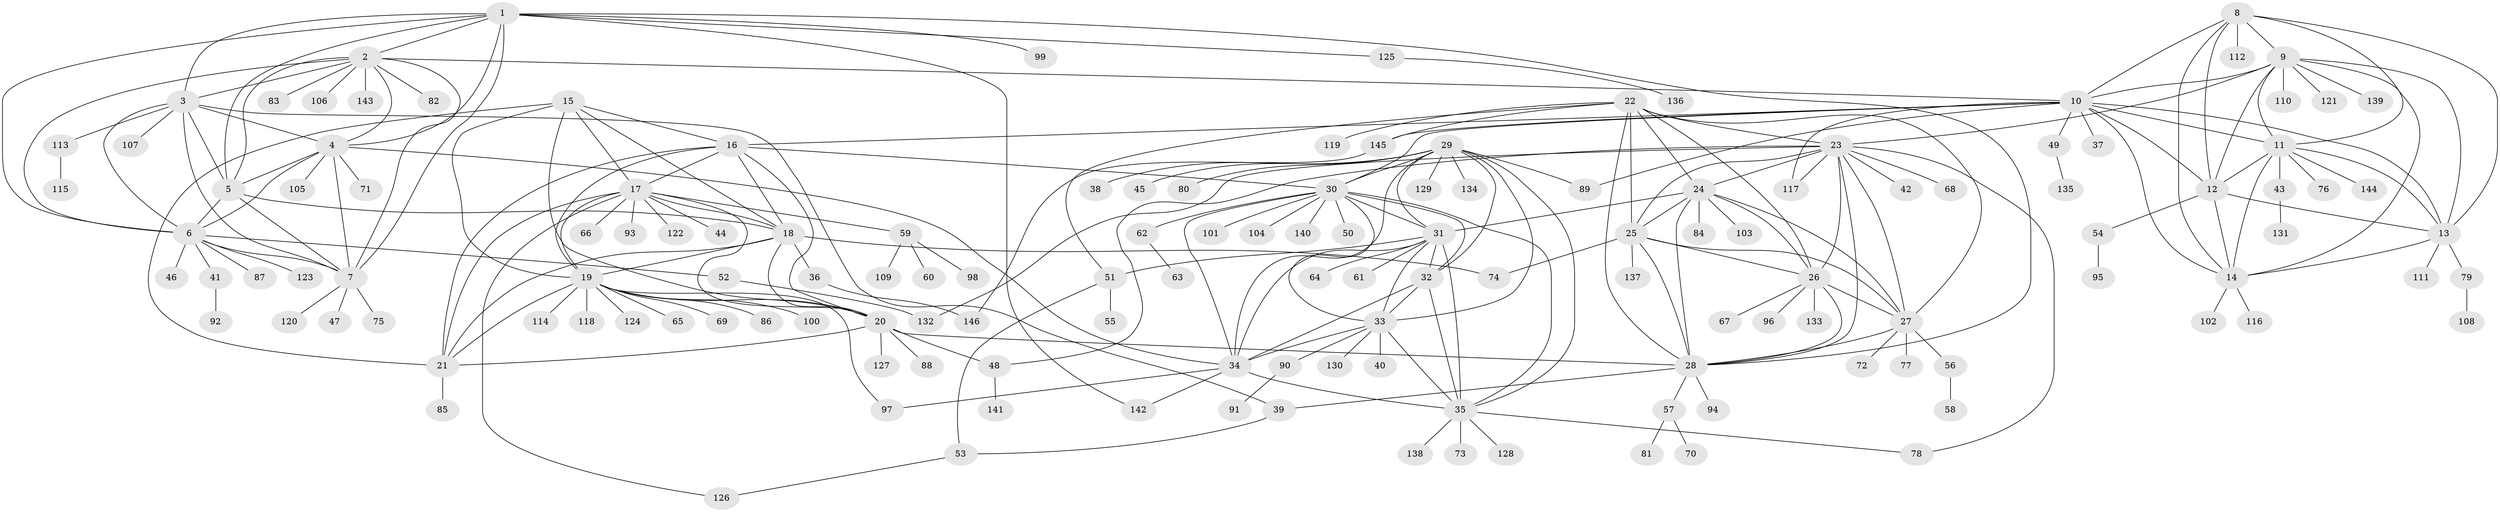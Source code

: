 // coarse degree distribution, {9: 0.04807692307692308, 10: 0.038461538461538464, 8: 0.08653846153846154, 7: 0.057692307692307696, 6: 0.038461538461538464, 13: 0.009615384615384616, 11: 0.019230769230769232, 14: 0.009615384615384616, 12: 0.009615384615384616, 5: 0.009615384615384616, 3: 0.028846153846153848, 1: 0.4807692307692308, 4: 0.019230769230769232, 2: 0.14423076923076922}
// Generated by graph-tools (version 1.1) at 2025/52/03/04/25 22:52:15]
// undirected, 146 vertices, 240 edges
graph export_dot {
  node [color=gray90,style=filled];
  1;
  2;
  3;
  4;
  5;
  6;
  7;
  8;
  9;
  10;
  11;
  12;
  13;
  14;
  15;
  16;
  17;
  18;
  19;
  20;
  21;
  22;
  23;
  24;
  25;
  26;
  27;
  28;
  29;
  30;
  31;
  32;
  33;
  34;
  35;
  36;
  37;
  38;
  39;
  40;
  41;
  42;
  43;
  44;
  45;
  46;
  47;
  48;
  49;
  50;
  51;
  52;
  53;
  54;
  55;
  56;
  57;
  58;
  59;
  60;
  61;
  62;
  63;
  64;
  65;
  66;
  67;
  68;
  69;
  70;
  71;
  72;
  73;
  74;
  75;
  76;
  77;
  78;
  79;
  80;
  81;
  82;
  83;
  84;
  85;
  86;
  87;
  88;
  89;
  90;
  91;
  92;
  93;
  94;
  95;
  96;
  97;
  98;
  99;
  100;
  101;
  102;
  103;
  104;
  105;
  106;
  107;
  108;
  109;
  110;
  111;
  112;
  113;
  114;
  115;
  116;
  117;
  118;
  119;
  120;
  121;
  122;
  123;
  124;
  125;
  126;
  127;
  128;
  129;
  130;
  131;
  132;
  133;
  134;
  135;
  136;
  137;
  138;
  139;
  140;
  141;
  142;
  143;
  144;
  145;
  146;
  1 -- 2;
  1 -- 3;
  1 -- 4;
  1 -- 5;
  1 -- 6;
  1 -- 7;
  1 -- 28;
  1 -- 99;
  1 -- 125;
  1 -- 142;
  2 -- 3;
  2 -- 4;
  2 -- 5;
  2 -- 6;
  2 -- 7;
  2 -- 10;
  2 -- 82;
  2 -- 83;
  2 -- 106;
  2 -- 143;
  3 -- 4;
  3 -- 5;
  3 -- 6;
  3 -- 7;
  3 -- 39;
  3 -- 107;
  3 -- 113;
  4 -- 5;
  4 -- 6;
  4 -- 7;
  4 -- 34;
  4 -- 71;
  4 -- 105;
  5 -- 6;
  5 -- 7;
  5 -- 18;
  6 -- 7;
  6 -- 41;
  6 -- 46;
  6 -- 52;
  6 -- 87;
  6 -- 123;
  7 -- 47;
  7 -- 75;
  7 -- 120;
  8 -- 9;
  8 -- 10;
  8 -- 11;
  8 -- 12;
  8 -- 13;
  8 -- 14;
  8 -- 112;
  9 -- 10;
  9 -- 11;
  9 -- 12;
  9 -- 13;
  9 -- 14;
  9 -- 23;
  9 -- 110;
  9 -- 121;
  9 -- 139;
  10 -- 11;
  10 -- 12;
  10 -- 13;
  10 -- 14;
  10 -- 16;
  10 -- 30;
  10 -- 37;
  10 -- 49;
  10 -- 89;
  10 -- 117;
  10 -- 145;
  11 -- 12;
  11 -- 13;
  11 -- 14;
  11 -- 43;
  11 -- 76;
  11 -- 144;
  12 -- 13;
  12 -- 14;
  12 -- 54;
  13 -- 14;
  13 -- 79;
  13 -- 111;
  14 -- 102;
  14 -- 116;
  15 -- 16;
  15 -- 17;
  15 -- 18;
  15 -- 19;
  15 -- 20;
  15 -- 21;
  16 -- 17;
  16 -- 18;
  16 -- 19;
  16 -- 20;
  16 -- 21;
  16 -- 30;
  17 -- 18;
  17 -- 19;
  17 -- 20;
  17 -- 21;
  17 -- 44;
  17 -- 59;
  17 -- 66;
  17 -- 93;
  17 -- 122;
  17 -- 126;
  18 -- 19;
  18 -- 20;
  18 -- 21;
  18 -- 36;
  18 -- 74;
  19 -- 20;
  19 -- 21;
  19 -- 65;
  19 -- 69;
  19 -- 86;
  19 -- 97;
  19 -- 100;
  19 -- 114;
  19 -- 118;
  19 -- 124;
  20 -- 21;
  20 -- 28;
  20 -- 48;
  20 -- 88;
  20 -- 127;
  21 -- 85;
  22 -- 23;
  22 -- 24;
  22 -- 25;
  22 -- 26;
  22 -- 27;
  22 -- 28;
  22 -- 51;
  22 -- 119;
  22 -- 145;
  23 -- 24;
  23 -- 25;
  23 -- 26;
  23 -- 27;
  23 -- 28;
  23 -- 42;
  23 -- 48;
  23 -- 68;
  23 -- 78;
  23 -- 117;
  23 -- 132;
  24 -- 25;
  24 -- 26;
  24 -- 27;
  24 -- 28;
  24 -- 31;
  24 -- 84;
  24 -- 103;
  25 -- 26;
  25 -- 27;
  25 -- 28;
  25 -- 74;
  25 -- 137;
  26 -- 27;
  26 -- 28;
  26 -- 67;
  26 -- 96;
  26 -- 133;
  27 -- 28;
  27 -- 56;
  27 -- 72;
  27 -- 77;
  28 -- 39;
  28 -- 57;
  28 -- 94;
  29 -- 30;
  29 -- 31;
  29 -- 32;
  29 -- 33;
  29 -- 34;
  29 -- 35;
  29 -- 38;
  29 -- 45;
  29 -- 80;
  29 -- 89;
  29 -- 129;
  29 -- 134;
  30 -- 31;
  30 -- 32;
  30 -- 33;
  30 -- 34;
  30 -- 35;
  30 -- 50;
  30 -- 62;
  30 -- 101;
  30 -- 104;
  30 -- 140;
  31 -- 32;
  31 -- 33;
  31 -- 34;
  31 -- 35;
  31 -- 51;
  31 -- 61;
  31 -- 64;
  32 -- 33;
  32 -- 34;
  32 -- 35;
  33 -- 34;
  33 -- 35;
  33 -- 40;
  33 -- 90;
  33 -- 130;
  34 -- 35;
  34 -- 97;
  34 -- 142;
  35 -- 73;
  35 -- 78;
  35 -- 128;
  35 -- 138;
  36 -- 146;
  39 -- 53;
  41 -- 92;
  43 -- 131;
  48 -- 141;
  49 -- 135;
  51 -- 53;
  51 -- 55;
  52 -- 132;
  53 -- 126;
  54 -- 95;
  56 -- 58;
  57 -- 70;
  57 -- 81;
  59 -- 60;
  59 -- 98;
  59 -- 109;
  62 -- 63;
  79 -- 108;
  90 -- 91;
  113 -- 115;
  125 -- 136;
  145 -- 146;
}
